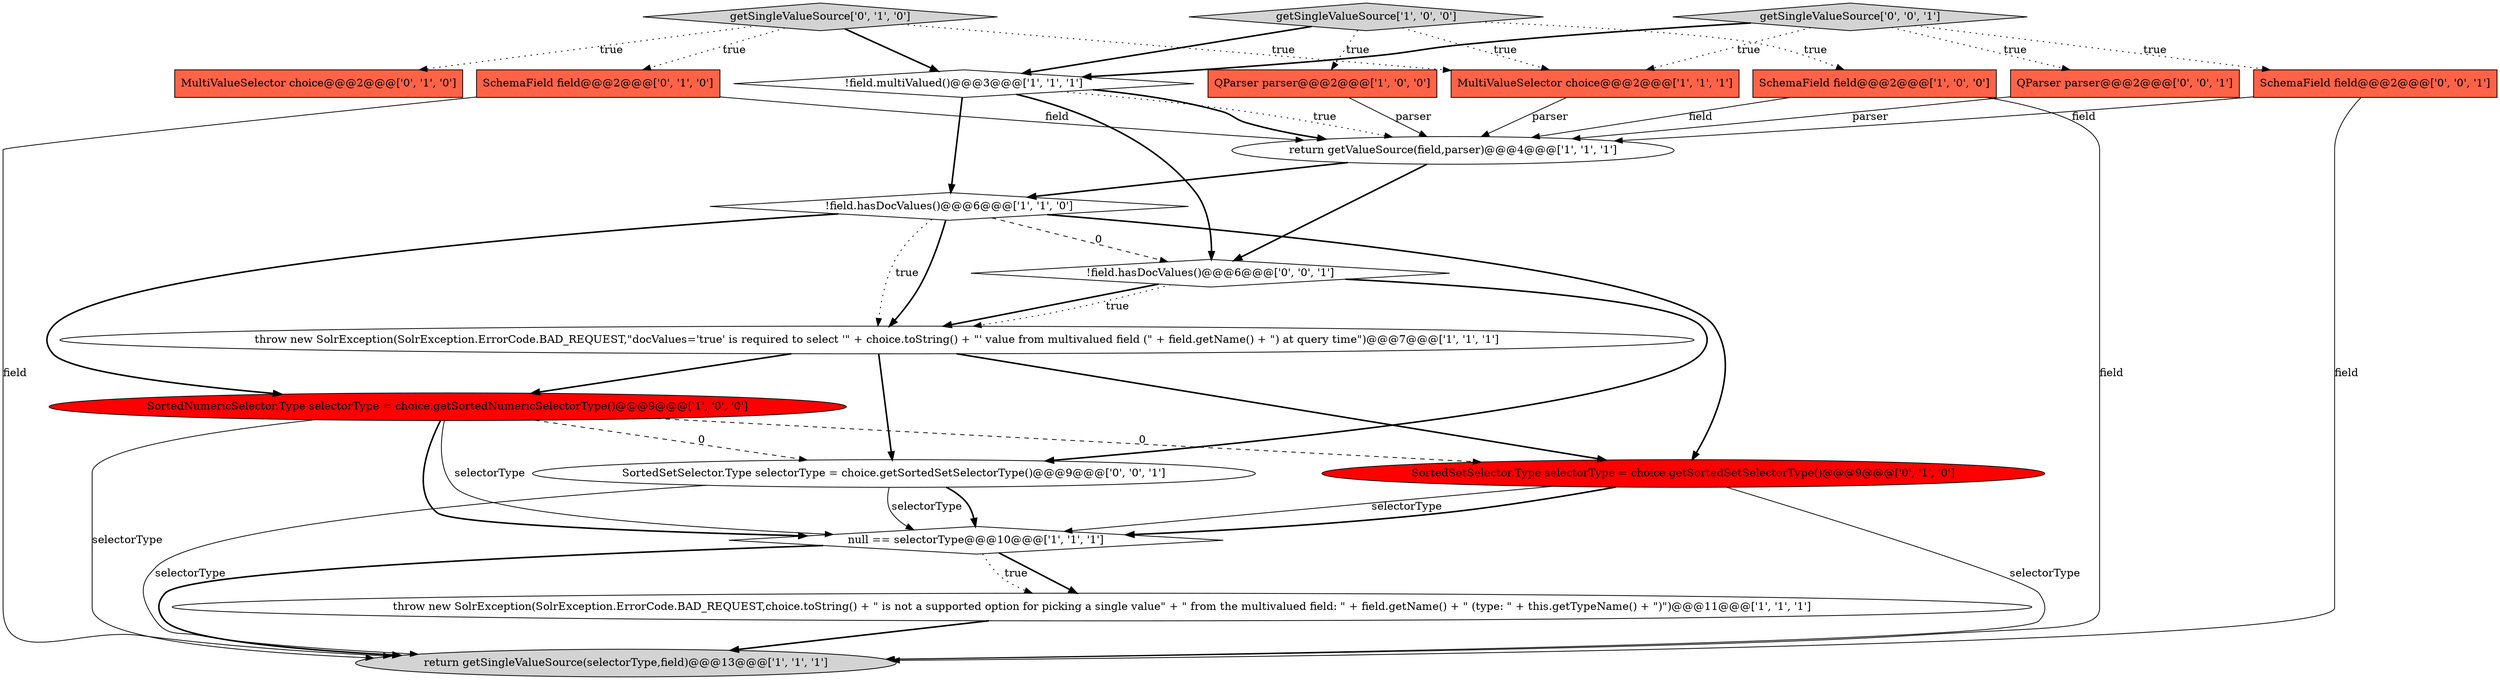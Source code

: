 digraph {
13 [style = filled, label = "MultiValueSelector choice@@@2@@@['0', '1', '0']", fillcolor = tomato, shape = box image = "AAA0AAABBB2BBB"];
6 [style = filled, label = "!field.multiValued()@@@3@@@['1', '1', '1']", fillcolor = white, shape = diamond image = "AAA0AAABBB1BBB"];
18 [style = filled, label = "SortedSetSelector.Type selectorType = choice.getSortedSetSelectorType()@@@9@@@['0', '0', '1']", fillcolor = white, shape = ellipse image = "AAA0AAABBB3BBB"];
20 [style = filled, label = "!field.hasDocValues()@@@6@@@['0', '0', '1']", fillcolor = white, shape = diamond image = "AAA0AAABBB3BBB"];
2 [style = filled, label = "throw new SolrException(SolrException.ErrorCode.BAD_REQUEST,\"docValues='true' is required to select '\" + choice.toString() + \"' value from multivalued field (\" + field.getName() + \") at query time\")@@@7@@@['1', '1', '1']", fillcolor = white, shape = ellipse image = "AAA0AAABBB1BBB"];
9 [style = filled, label = "SortedNumericSelector.Type selectorType = choice.getSortedNumericSelectorType()@@@9@@@['1', '0', '0']", fillcolor = red, shape = ellipse image = "AAA1AAABBB1BBB"];
14 [style = filled, label = "getSingleValueSource['0', '1', '0']", fillcolor = lightgray, shape = diamond image = "AAA0AAABBB2BBB"];
11 [style = filled, label = "null == selectorType@@@10@@@['1', '1', '1']", fillcolor = white, shape = diamond image = "AAA0AAABBB1BBB"];
0 [style = filled, label = "return getSingleValueSource(selectorType,field)@@@13@@@['1', '1', '1']", fillcolor = lightgray, shape = ellipse image = "AAA0AAABBB1BBB"];
19 [style = filled, label = "getSingleValueSource['0', '0', '1']", fillcolor = lightgray, shape = diamond image = "AAA0AAABBB3BBB"];
17 [style = filled, label = "QParser parser@@@2@@@['0', '0', '1']", fillcolor = tomato, shape = box image = "AAA0AAABBB3BBB"];
12 [style = filled, label = "SchemaField field@@@2@@@['0', '1', '0']", fillcolor = tomato, shape = box image = "AAA0AAABBB2BBB"];
16 [style = filled, label = "SchemaField field@@@2@@@['0', '0', '1']", fillcolor = tomato, shape = box image = "AAA0AAABBB3BBB"];
4 [style = filled, label = "throw new SolrException(SolrException.ErrorCode.BAD_REQUEST,choice.toString() + \" is not a supported option for picking a single value\" + \" from the multivalued field: \" + field.getName() + \" (type: \" + this.getTypeName() + \")\")@@@11@@@['1', '1', '1']", fillcolor = white, shape = ellipse image = "AAA0AAABBB1BBB"];
15 [style = filled, label = "SortedSetSelector.Type selectorType = choice.getSortedSetSelectorType()@@@9@@@['0', '1', '0']", fillcolor = red, shape = ellipse image = "AAA1AAABBB2BBB"];
7 [style = filled, label = "!field.hasDocValues()@@@6@@@['1', '1', '0']", fillcolor = white, shape = diamond image = "AAA0AAABBB1BBB"];
10 [style = filled, label = "MultiValueSelector choice@@@2@@@['1', '1', '1']", fillcolor = tomato, shape = box image = "AAA0AAABBB1BBB"];
5 [style = filled, label = "return getValueSource(field,parser)@@@4@@@['1', '1', '1']", fillcolor = white, shape = ellipse image = "AAA0AAABBB1BBB"];
3 [style = filled, label = "QParser parser@@@2@@@['1', '0', '0']", fillcolor = tomato, shape = box image = "AAA0AAABBB1BBB"];
8 [style = filled, label = "SchemaField field@@@2@@@['1', '0', '0']", fillcolor = tomato, shape = box image = "AAA0AAABBB1BBB"];
1 [style = filled, label = "getSingleValueSource['1', '0', '0']", fillcolor = lightgray, shape = diamond image = "AAA0AAABBB1BBB"];
19->10 [style = dotted, label="true"];
7->2 [style = dotted, label="true"];
15->11 [style = solid, label="selectorType"];
16->0 [style = solid, label="field"];
1->10 [style = dotted, label="true"];
9->11 [style = bold, label=""];
14->12 [style = dotted, label="true"];
5->20 [style = bold, label=""];
19->17 [style = dotted, label="true"];
18->0 [style = solid, label="selectorType"];
9->18 [style = dashed, label="0"];
11->4 [style = bold, label=""];
18->11 [style = bold, label=""];
7->20 [style = dashed, label="0"];
2->18 [style = bold, label=""];
12->5 [style = solid, label="field"];
10->5 [style = solid, label="parser"];
8->5 [style = solid, label="field"];
15->0 [style = solid, label="selectorType"];
11->4 [style = dotted, label="true"];
2->9 [style = bold, label=""];
19->6 [style = bold, label=""];
14->10 [style = dotted, label="true"];
14->13 [style = dotted, label="true"];
4->0 [style = bold, label=""];
18->11 [style = solid, label="selectorType"];
1->3 [style = dotted, label="true"];
20->2 [style = bold, label=""];
7->9 [style = bold, label=""];
6->20 [style = bold, label=""];
20->18 [style = bold, label=""];
6->5 [style = bold, label=""];
11->0 [style = bold, label=""];
1->6 [style = bold, label=""];
15->11 [style = bold, label=""];
17->5 [style = solid, label="parser"];
7->2 [style = bold, label=""];
3->5 [style = solid, label="parser"];
2->15 [style = bold, label=""];
1->8 [style = dotted, label="true"];
9->0 [style = solid, label="selectorType"];
19->16 [style = dotted, label="true"];
20->2 [style = dotted, label="true"];
5->7 [style = bold, label=""];
7->15 [style = bold, label=""];
9->11 [style = solid, label="selectorType"];
6->7 [style = bold, label=""];
12->0 [style = solid, label="field"];
14->6 [style = bold, label=""];
8->0 [style = solid, label="field"];
16->5 [style = solid, label="field"];
6->5 [style = dotted, label="true"];
9->15 [style = dashed, label="0"];
}
